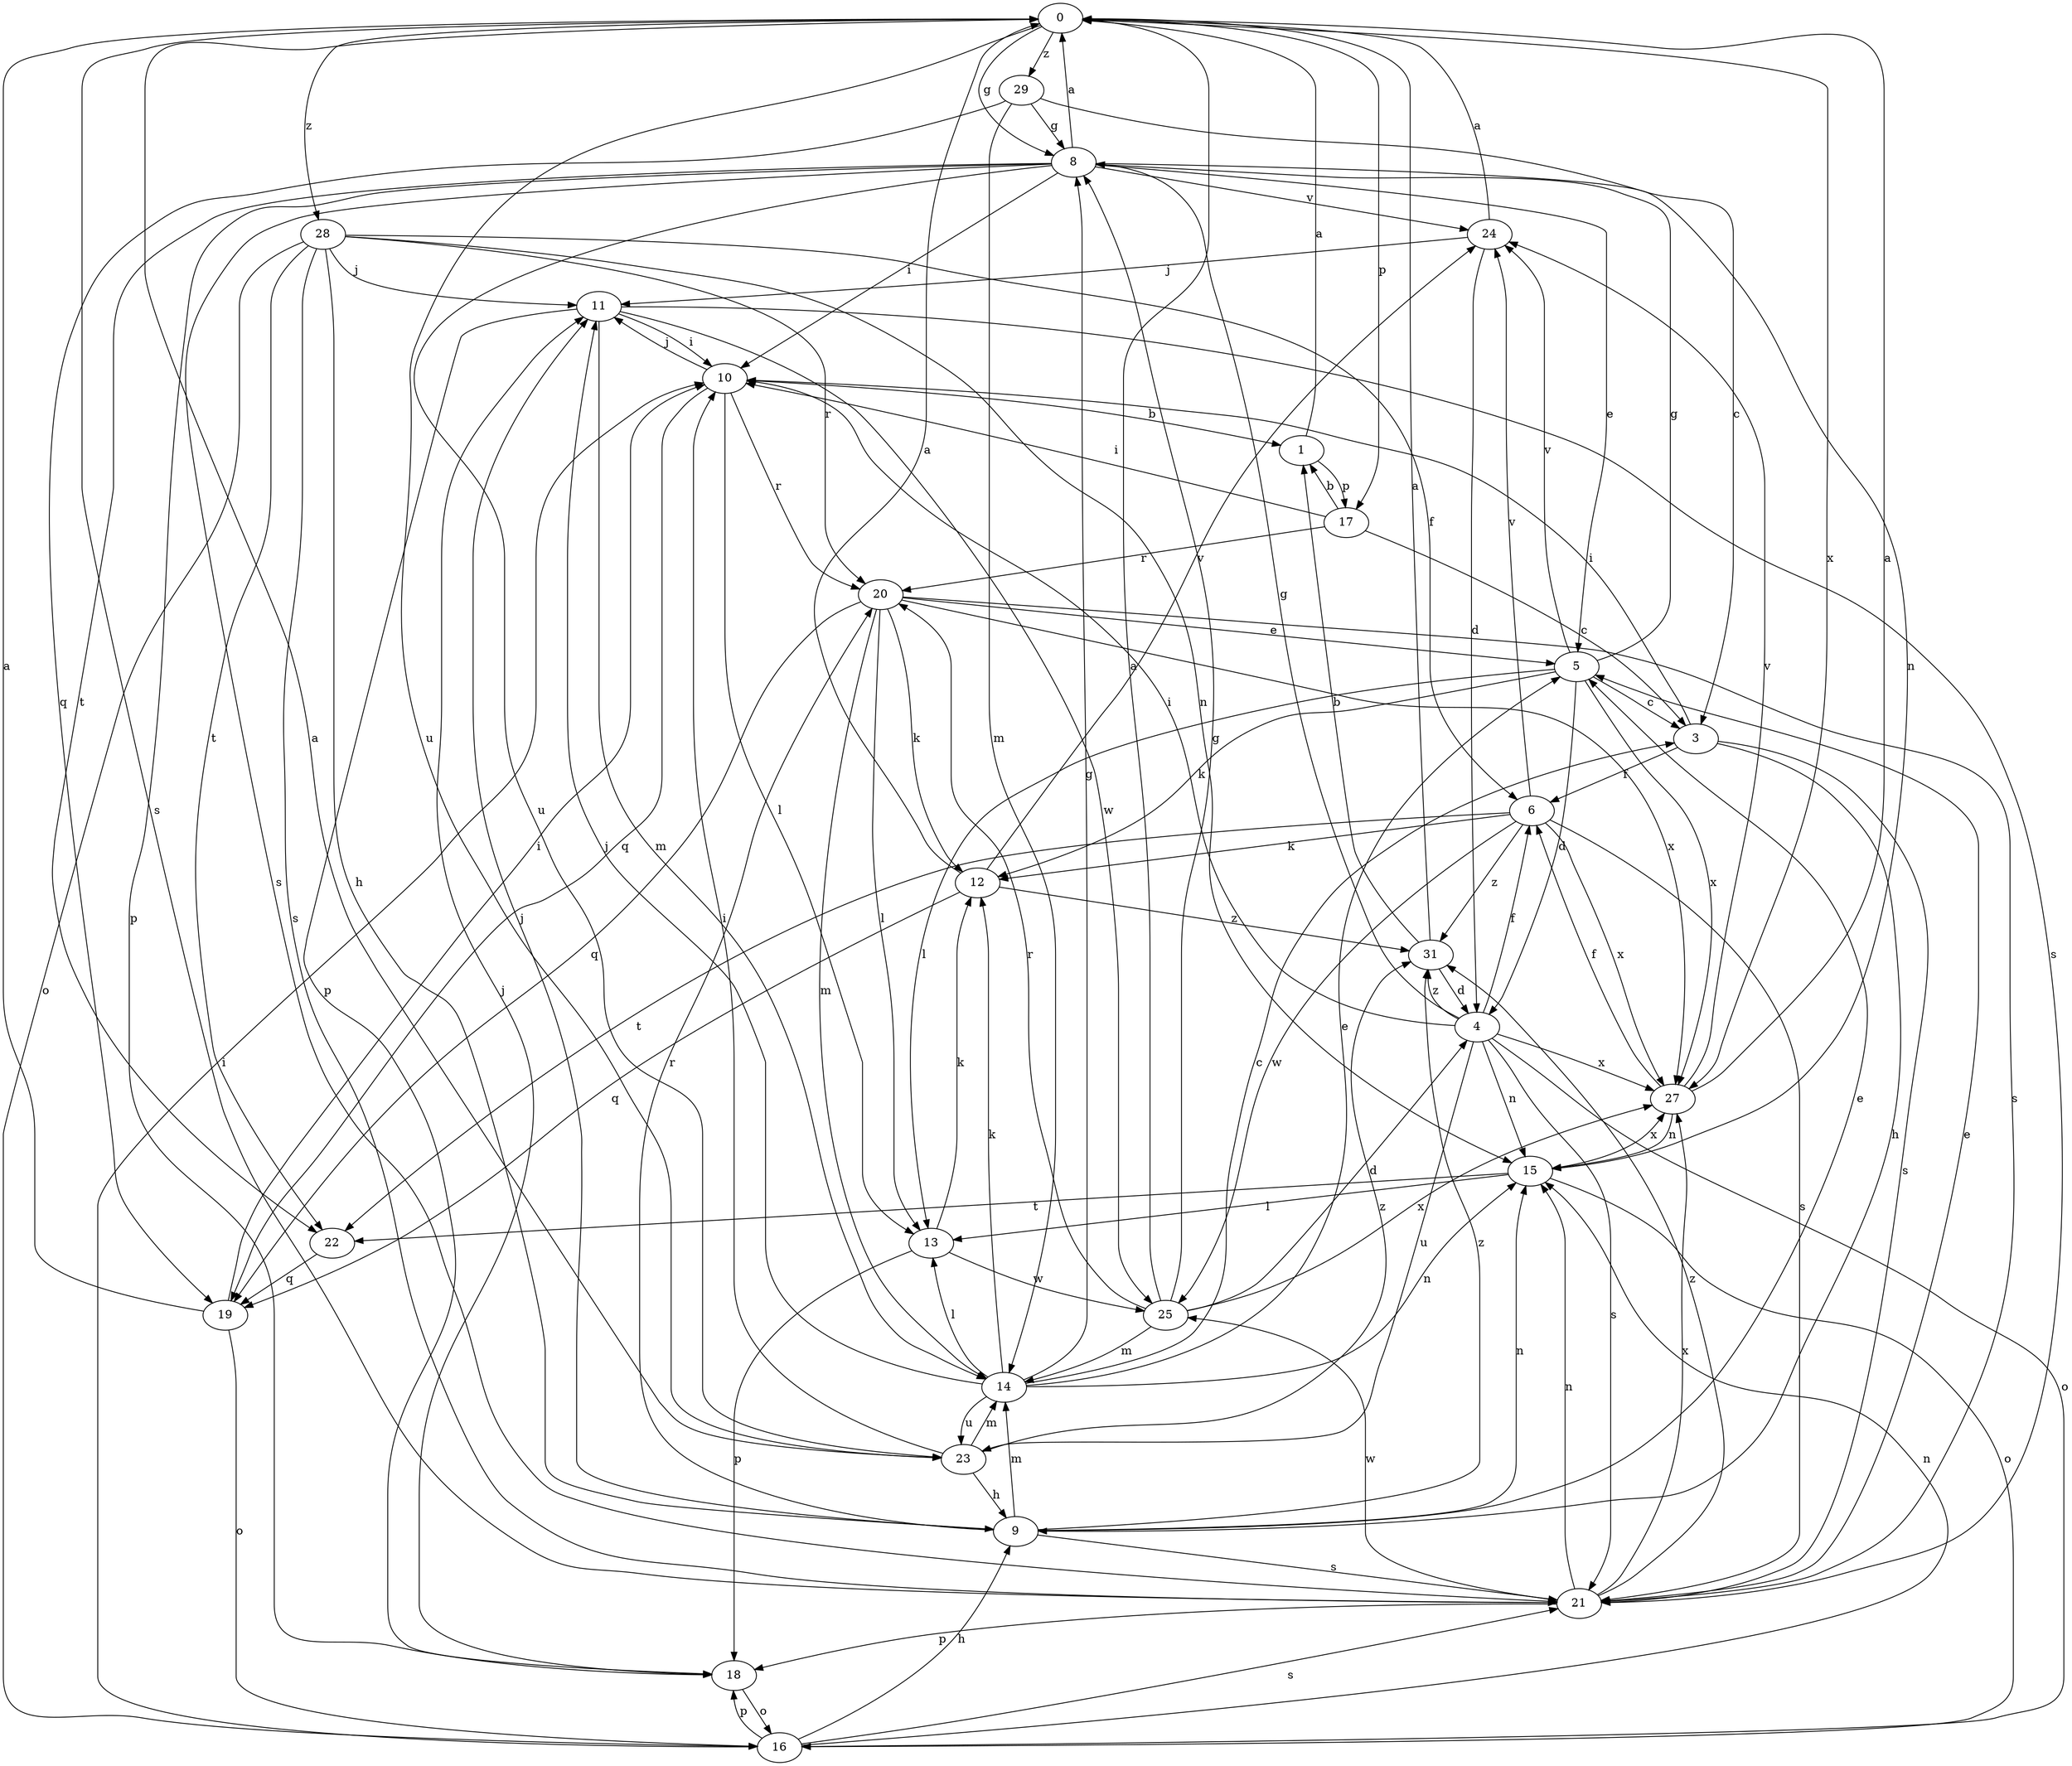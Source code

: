 strict digraph  {
0;
1;
3;
4;
5;
6;
8;
9;
10;
11;
12;
13;
14;
15;
16;
17;
18;
19;
20;
21;
22;
23;
24;
25;
27;
28;
29;
31;
0 -> 8  [label=g];
0 -> 17  [label=p];
0 -> 21  [label=s];
0 -> 23  [label=u];
0 -> 27  [label=x];
0 -> 28  [label=z];
0 -> 29  [label=z];
1 -> 0  [label=a];
1 -> 17  [label=p];
3 -> 6  [label=f];
3 -> 9  [label=h];
3 -> 10  [label=i];
3 -> 21  [label=s];
4 -> 6  [label=f];
4 -> 8  [label=g];
4 -> 10  [label=i];
4 -> 15  [label=n];
4 -> 16  [label=o];
4 -> 21  [label=s];
4 -> 23  [label=u];
4 -> 27  [label=x];
4 -> 31  [label=z];
5 -> 3  [label=c];
5 -> 4  [label=d];
5 -> 8  [label=g];
5 -> 12  [label=k];
5 -> 13  [label=l];
5 -> 24  [label=v];
5 -> 27  [label=x];
6 -> 12  [label=k];
6 -> 21  [label=s];
6 -> 22  [label=t];
6 -> 24  [label=v];
6 -> 25  [label=w];
6 -> 27  [label=x];
6 -> 31  [label=z];
8 -> 0  [label=a];
8 -> 5  [label=e];
8 -> 10  [label=i];
8 -> 15  [label=n];
8 -> 18  [label=p];
8 -> 21  [label=s];
8 -> 22  [label=t];
8 -> 23  [label=u];
8 -> 24  [label=v];
9 -> 5  [label=e];
9 -> 11  [label=j];
9 -> 14  [label=m];
9 -> 15  [label=n];
9 -> 20  [label=r];
9 -> 21  [label=s];
9 -> 31  [label=z];
10 -> 1  [label=b];
10 -> 11  [label=j];
10 -> 13  [label=l];
10 -> 19  [label=q];
10 -> 20  [label=r];
11 -> 10  [label=i];
11 -> 14  [label=m];
11 -> 18  [label=p];
11 -> 21  [label=s];
11 -> 25  [label=w];
12 -> 0  [label=a];
12 -> 19  [label=q];
12 -> 24  [label=v];
12 -> 31  [label=z];
13 -> 12  [label=k];
13 -> 18  [label=p];
13 -> 25  [label=w];
14 -> 3  [label=c];
14 -> 5  [label=e];
14 -> 8  [label=g];
14 -> 11  [label=j];
14 -> 12  [label=k];
14 -> 13  [label=l];
14 -> 15  [label=n];
14 -> 23  [label=u];
15 -> 13  [label=l];
15 -> 16  [label=o];
15 -> 22  [label=t];
15 -> 27  [label=x];
16 -> 9  [label=h];
16 -> 10  [label=i];
16 -> 15  [label=n];
16 -> 18  [label=p];
16 -> 21  [label=s];
17 -> 1  [label=b];
17 -> 3  [label=c];
17 -> 10  [label=i];
17 -> 20  [label=r];
18 -> 11  [label=j];
18 -> 16  [label=o];
19 -> 0  [label=a];
19 -> 10  [label=i];
19 -> 16  [label=o];
20 -> 5  [label=e];
20 -> 12  [label=k];
20 -> 13  [label=l];
20 -> 14  [label=m];
20 -> 19  [label=q];
20 -> 21  [label=s];
20 -> 27  [label=x];
21 -> 5  [label=e];
21 -> 15  [label=n];
21 -> 18  [label=p];
21 -> 25  [label=w];
21 -> 27  [label=x];
21 -> 31  [label=z];
22 -> 19  [label=q];
23 -> 0  [label=a];
23 -> 9  [label=h];
23 -> 10  [label=i];
23 -> 14  [label=m];
23 -> 31  [label=z];
24 -> 0  [label=a];
24 -> 4  [label=d];
24 -> 11  [label=j];
25 -> 0  [label=a];
25 -> 4  [label=d];
25 -> 8  [label=g];
25 -> 14  [label=m];
25 -> 20  [label=r];
25 -> 27  [label=x];
27 -> 0  [label=a];
27 -> 6  [label=f];
27 -> 15  [label=n];
27 -> 24  [label=v];
28 -> 6  [label=f];
28 -> 9  [label=h];
28 -> 11  [label=j];
28 -> 15  [label=n];
28 -> 16  [label=o];
28 -> 20  [label=r];
28 -> 21  [label=s];
28 -> 22  [label=t];
29 -> 3  [label=c];
29 -> 8  [label=g];
29 -> 14  [label=m];
29 -> 19  [label=q];
31 -> 0  [label=a];
31 -> 1  [label=b];
31 -> 4  [label=d];
}
